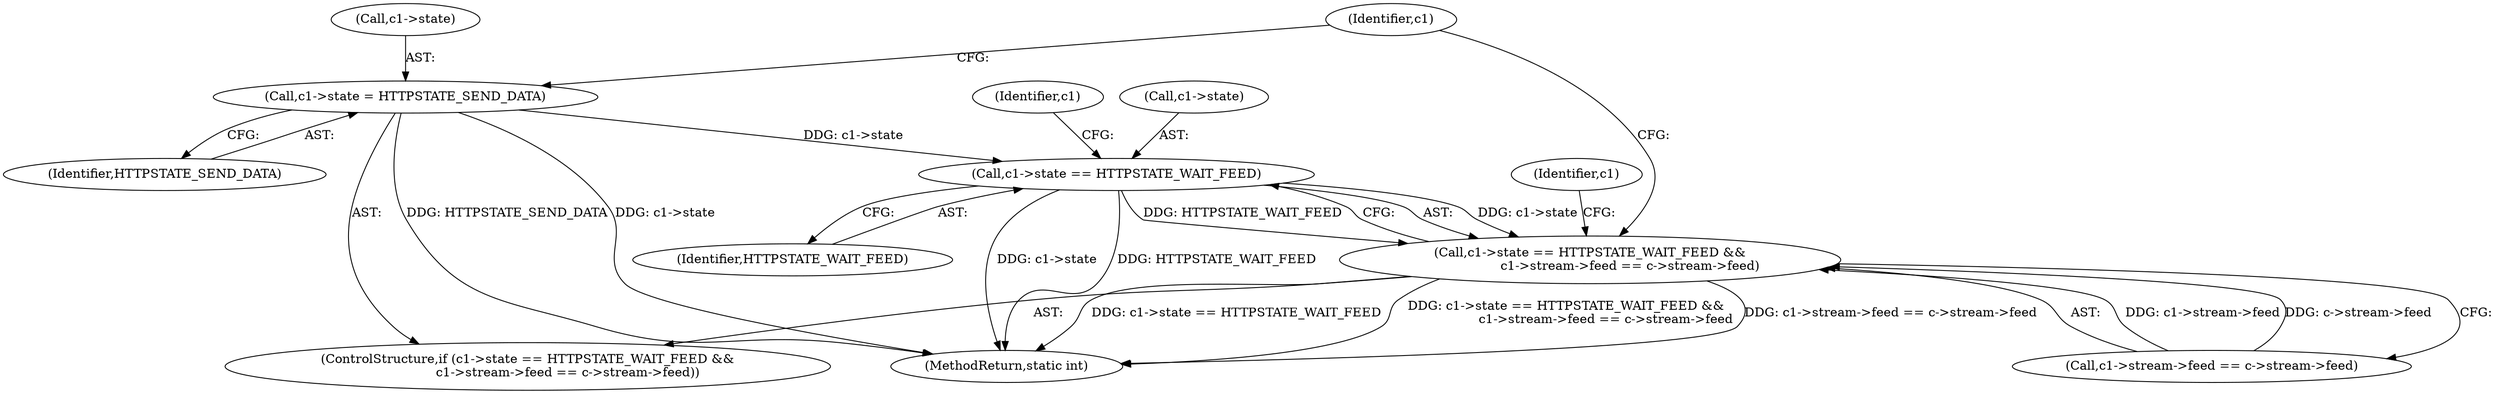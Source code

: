 digraph "0_FFmpeg_a5d25faa3f4b18dac737fdb35d0dd68eb0dc2156@pointer" {
"1000509" [label="(Call,c1->state = HTTPSTATE_SEND_DATA)"];
"1000493" [label="(Call,c1->state == HTTPSTATE_WAIT_FEED)"];
"1000492" [label="(Call,c1->state == HTTPSTATE_WAIT_FEED &&\n                    c1->stream->feed == c->stream->feed)"];
"1000486" [label="(Identifier,c1)"];
"1000493" [label="(Call,c1->state == HTTPSTATE_WAIT_FEED)"];
"1000501" [label="(Identifier,c1)"];
"1000497" [label="(Identifier,HTTPSTATE_WAIT_FEED)"];
"1000498" [label="(Call,c1->stream->feed == c->stream->feed)"];
"1000511" [label="(Identifier,c1)"];
"1000492" [label="(Call,c1->state == HTTPSTATE_WAIT_FEED &&\n                    c1->stream->feed == c->stream->feed)"];
"1000510" [label="(Call,c1->state)"];
"1000509" [label="(Call,c1->state = HTTPSTATE_SEND_DATA)"];
"1000494" [label="(Call,c1->state)"];
"1000718" [label="(MethodReturn,static int)"];
"1000513" [label="(Identifier,HTTPSTATE_SEND_DATA)"];
"1000491" [label="(ControlStructure,if (c1->state == HTTPSTATE_WAIT_FEED &&\n                    c1->stream->feed == c->stream->feed))"];
"1000509" -> "1000491"  [label="AST: "];
"1000509" -> "1000513"  [label="CFG: "];
"1000510" -> "1000509"  [label="AST: "];
"1000513" -> "1000509"  [label="AST: "];
"1000486" -> "1000509"  [label="CFG: "];
"1000509" -> "1000718"  [label="DDG: HTTPSTATE_SEND_DATA"];
"1000509" -> "1000718"  [label="DDG: c1->state"];
"1000509" -> "1000493"  [label="DDG: c1->state"];
"1000493" -> "1000492"  [label="AST: "];
"1000493" -> "1000497"  [label="CFG: "];
"1000494" -> "1000493"  [label="AST: "];
"1000497" -> "1000493"  [label="AST: "];
"1000501" -> "1000493"  [label="CFG: "];
"1000492" -> "1000493"  [label="CFG: "];
"1000493" -> "1000718"  [label="DDG: c1->state"];
"1000493" -> "1000718"  [label="DDG: HTTPSTATE_WAIT_FEED"];
"1000493" -> "1000492"  [label="DDG: c1->state"];
"1000493" -> "1000492"  [label="DDG: HTTPSTATE_WAIT_FEED"];
"1000492" -> "1000491"  [label="AST: "];
"1000492" -> "1000498"  [label="CFG: "];
"1000498" -> "1000492"  [label="AST: "];
"1000511" -> "1000492"  [label="CFG: "];
"1000486" -> "1000492"  [label="CFG: "];
"1000492" -> "1000718"  [label="DDG: c1->stream->feed == c->stream->feed"];
"1000492" -> "1000718"  [label="DDG: c1->state == HTTPSTATE_WAIT_FEED"];
"1000492" -> "1000718"  [label="DDG: c1->state == HTTPSTATE_WAIT_FEED &&\n                    c1->stream->feed == c->stream->feed"];
"1000498" -> "1000492"  [label="DDG: c1->stream->feed"];
"1000498" -> "1000492"  [label="DDG: c->stream->feed"];
}
